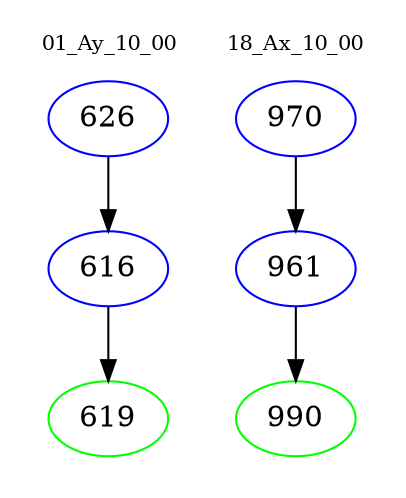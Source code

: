 digraph{
subgraph cluster_0 {
color = white
label = "01_Ay_10_00";
fontsize=10;
T0_626 [label="626", color="blue"]
T0_626 -> T0_616 [color="black"]
T0_616 [label="616", color="blue"]
T0_616 -> T0_619 [color="black"]
T0_619 [label="619", color="green"]
}
subgraph cluster_1 {
color = white
label = "18_Ax_10_00";
fontsize=10;
T1_970 [label="970", color="blue"]
T1_970 -> T1_961 [color="black"]
T1_961 [label="961", color="blue"]
T1_961 -> T1_990 [color="black"]
T1_990 [label="990", color="green"]
}
}
